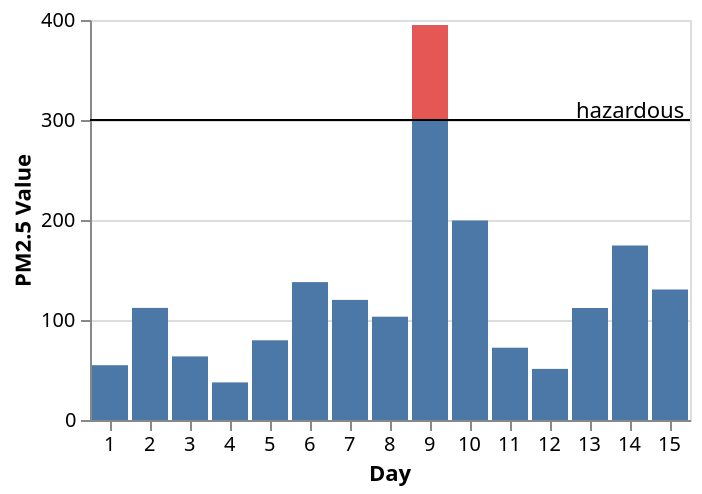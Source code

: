 {
  "$schema": "https://vega.github.io/schema/vega-lite/v3.json",
  "description": "The PM2.5 value of Beijing observed 15 days, highlighting the days when PM2.5 level is hazardous to human health. Data source https://chartaccent.github.io/chartaccent.html",
    "layer": [{
      "data": {
        "values": [
          {"Day": 1, "Value": 54.8},
          {"Day": 2, "Value": 112.1},
          {"Day": 3, "Value": 63.6},
          {"Day": 4, "Value": 37.6},
          {"Day": 5, "Value": 79.7},
          {"Day": 6, "Value": 137.9},
          {"Day": 7, "Value": 120.1},
          {"Day": 8, "Value": 103.3},
          {"Day": 9, "Value": 394.8},
          {"Day": 10, "Value": 199.5},
          {"Day": 11, "Value": 72.3},
          {"Day": 12, "Value": 51.1},
          {"Day": 13, "Value": 112.0},
          {"Day": 14, "Value": 174.5},
          {"Day": 15, "Value": 130.5}
        ]
      },
      "layer": [{
        "mark": "bar",
        "encoding": {
          "x": {"field": "Day", "type": "ordinal", "axis": {"labelAngle": 0}},
          "y": {"field": "Value", "type": "quantitative"}
        }
      }, {
        "mark": "bar",
        "transform": [
          {"filter": "datum.Value >= 300"},
          {"calculate": "300", "as": "baseline"}
        ],
        "encoding": {
          "x": {"field": "Day", "type": "ordinal"},
          "y": {"field": "baseline", "type": "quantitative"},
          "y2": {"field": "Value"},
          "color": {"value": "#e45755"}
        }
      }
    ]}, {
      "data": {
         "values": [
          {"ThresholdValue": 300, "Threshold": "hazardous"}
        ]
      },
      "layer": [{
        "mark": "rule",
        "encoding": {
          "y": {"field": "ThresholdValue", "type": "quantitative"}
        }
      }, {
        "mark": {
          "type": "text",
          "align": "right",
          "dx": -2,
          "dy": -4
        },
        "encoding": {
          "x": {
            "value": "width"
          },
          "y": {
            "field": "ThresholdValue",
            "type": "quantitative",
            "axis": {"title": "PM2.5 Value"}
          },
          "text": {"field": "Threshold", "type": "ordinal"}
        }
      }]
    }
  ]
}

